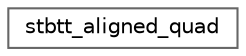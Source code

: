 digraph "Graphical Class Hierarchy"
{
 // LATEX_PDF_SIZE
  bgcolor="transparent";
  edge [fontname=Helvetica,fontsize=10,labelfontname=Helvetica,labelfontsize=10];
  node [fontname=Helvetica,fontsize=10,shape=box,height=0.2,width=0.4];
  rankdir="LR";
  Node0 [id="Node000000",label="stbtt_aligned_quad",height=0.2,width=0.4,color="grey40", fillcolor="white", style="filled",URL="$structstbtt__aligned__quad.html",tooltip=" "];
}
